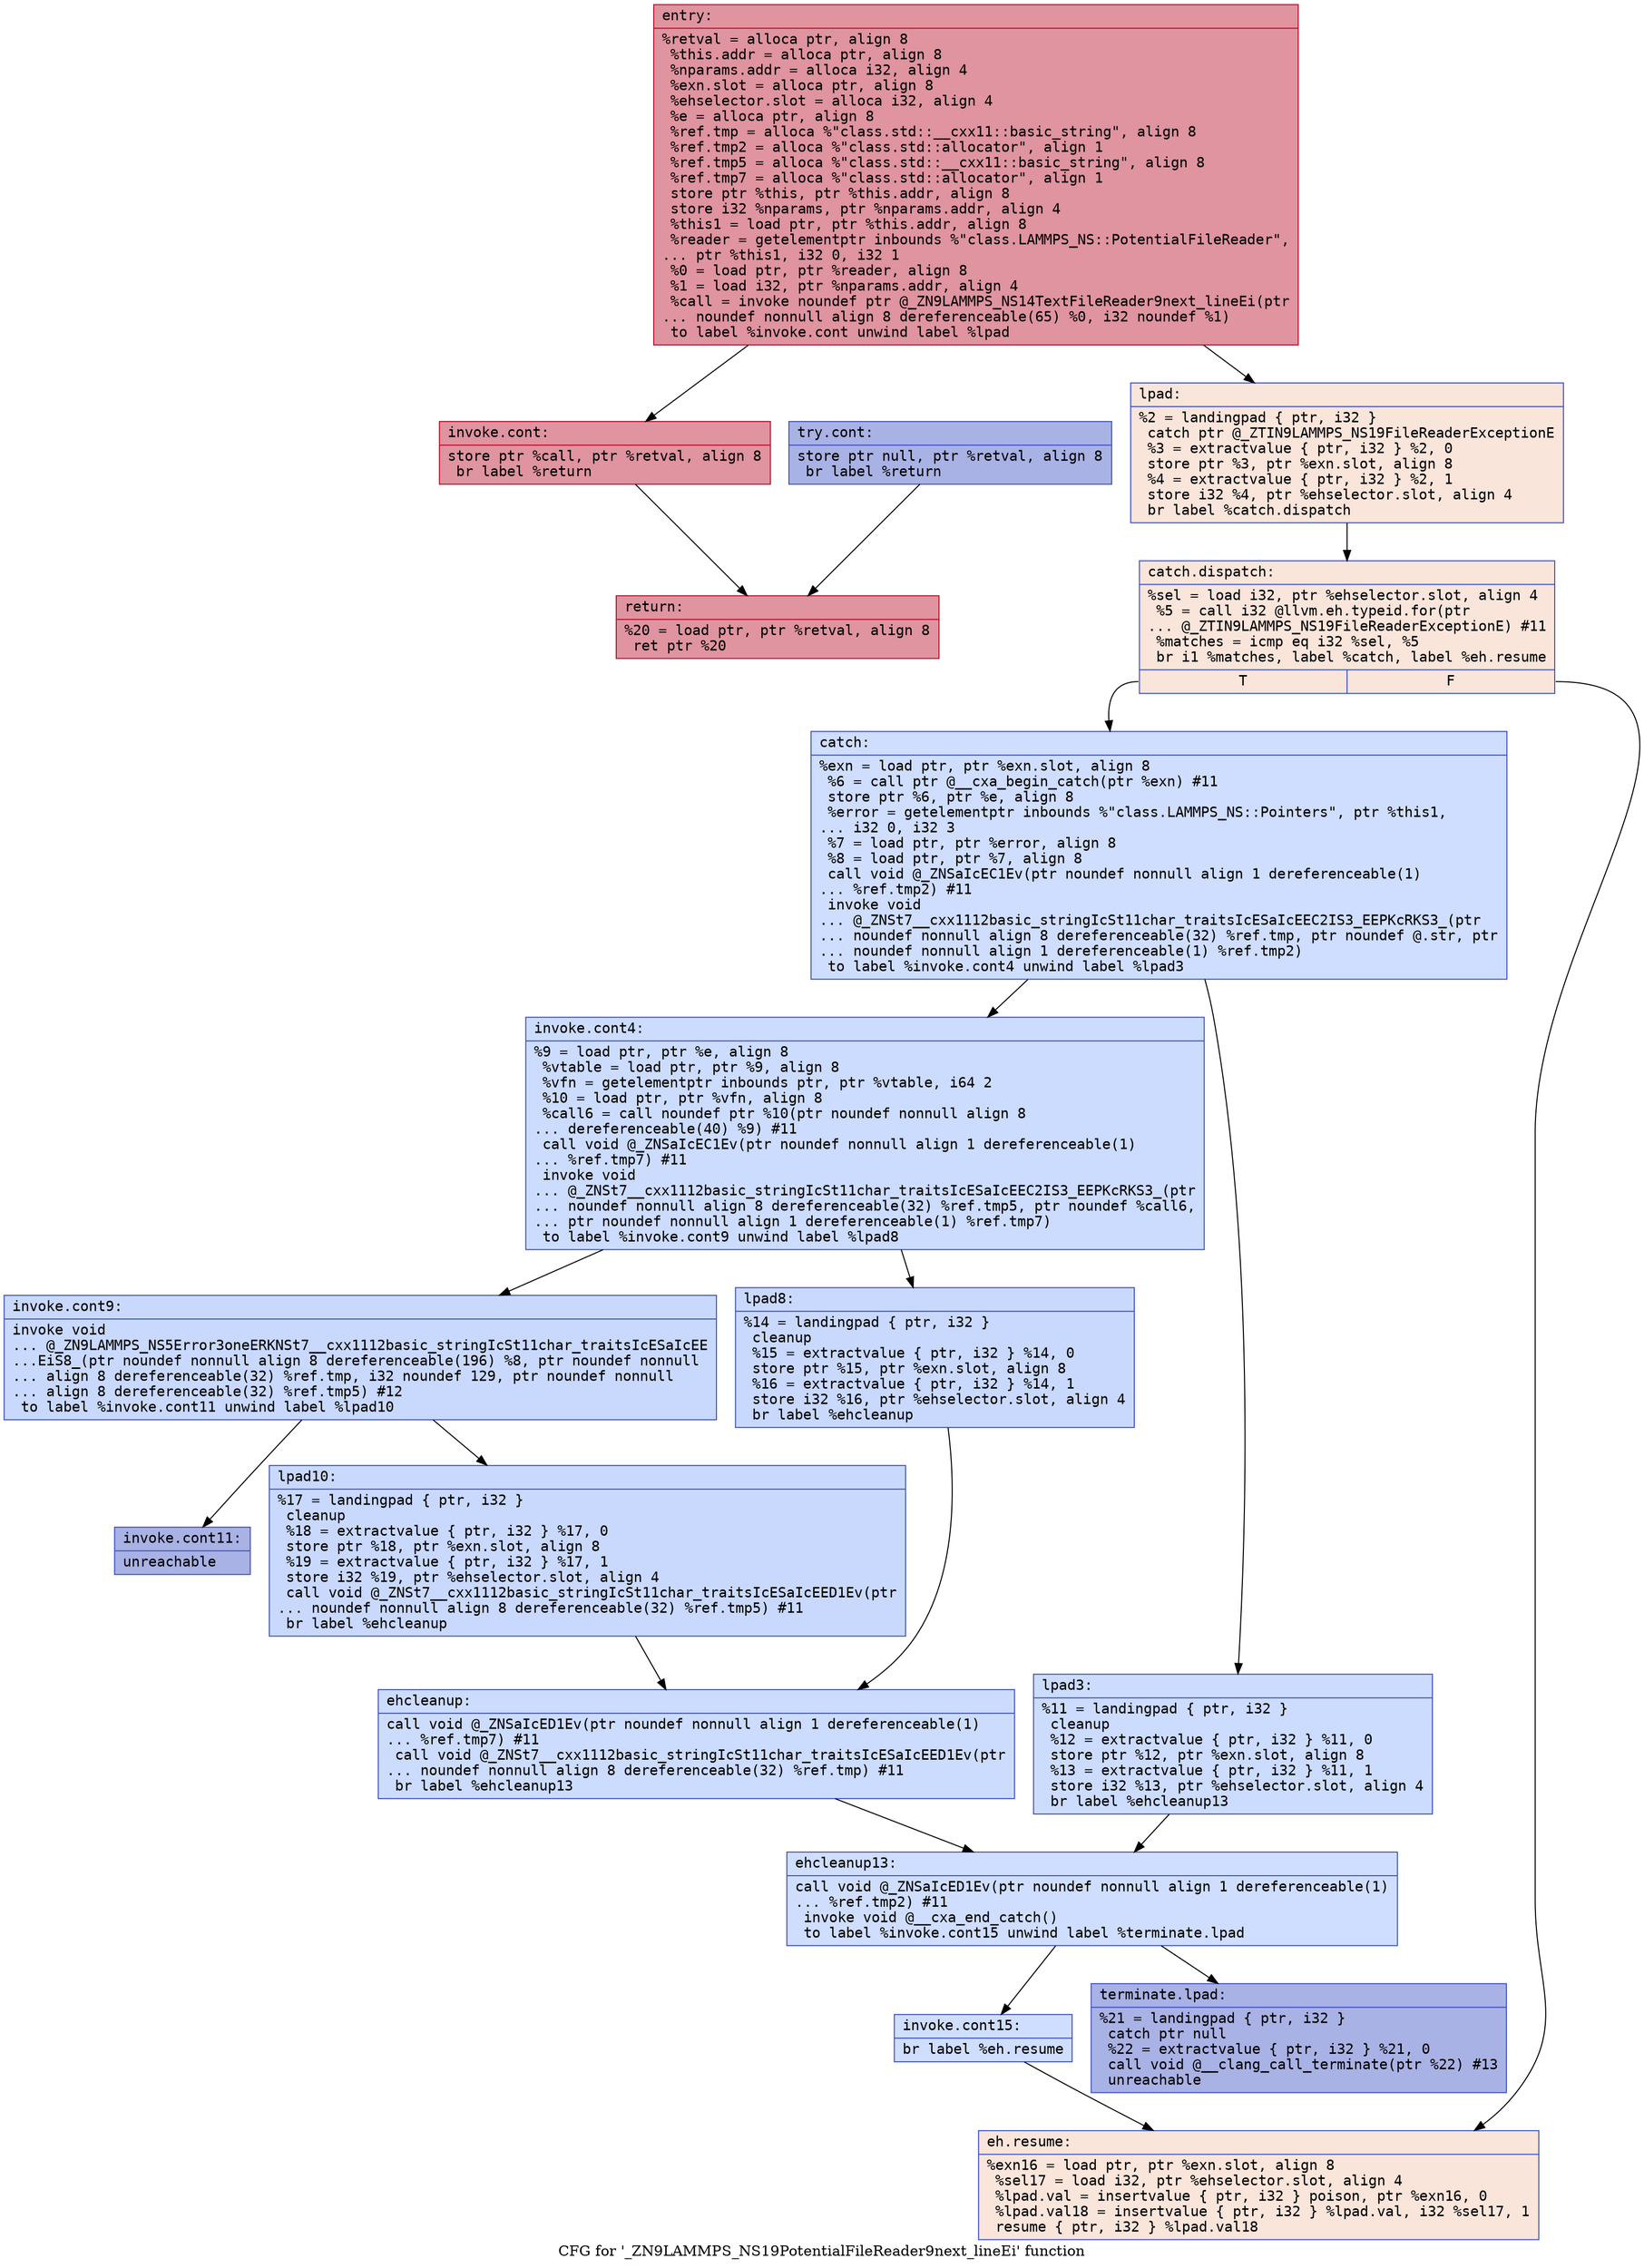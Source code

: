 digraph "CFG for '_ZN9LAMMPS_NS19PotentialFileReader9next_lineEi' function" {
	label="CFG for '_ZN9LAMMPS_NS19PotentialFileReader9next_lineEi' function";

	Node0x55acb5d5b190 [shape=record,color="#b70d28ff", style=filled, fillcolor="#b70d2870" fontname="Courier",label="{entry:\l|  %retval = alloca ptr, align 8\l  %this.addr = alloca ptr, align 8\l  %nparams.addr = alloca i32, align 4\l  %exn.slot = alloca ptr, align 8\l  %ehselector.slot = alloca i32, align 4\l  %e = alloca ptr, align 8\l  %ref.tmp = alloca %\"class.std::__cxx11::basic_string\", align 8\l  %ref.tmp2 = alloca %\"class.std::allocator\", align 1\l  %ref.tmp5 = alloca %\"class.std::__cxx11::basic_string\", align 8\l  %ref.tmp7 = alloca %\"class.std::allocator\", align 1\l  store ptr %this, ptr %this.addr, align 8\l  store i32 %nparams, ptr %nparams.addr, align 4\l  %this1 = load ptr, ptr %this.addr, align 8\l  %reader = getelementptr inbounds %\"class.LAMMPS_NS::PotentialFileReader\",\l... ptr %this1, i32 0, i32 1\l  %0 = load ptr, ptr %reader, align 8\l  %1 = load i32, ptr %nparams.addr, align 4\l  %call = invoke noundef ptr @_ZN9LAMMPS_NS14TextFileReader9next_lineEi(ptr\l... noundef nonnull align 8 dereferenceable(65) %0, i32 noundef %1)\l          to label %invoke.cont unwind label %lpad\l}"];
	Node0x55acb5d5b190 -> Node0x55acb5d5bd20[tooltip="entry -> invoke.cont\nProbability 100.00%" ];
	Node0x55acb5d5b190 -> Node0x55acb5d5bda0[tooltip="entry -> lpad\nProbability 0.00%" ];
	Node0x55acb5d5bd20 [shape=record,color="#b70d28ff", style=filled, fillcolor="#b70d2870" fontname="Courier",label="{invoke.cont:\l|  store ptr %call, ptr %retval, align 8\l  br label %return\l}"];
	Node0x55acb5d5bd20 -> Node0x55acb5d5bfc0[tooltip="invoke.cont -> return\nProbability 100.00%" ];
	Node0x55acb5d5bda0 [shape=record,color="#3d50c3ff", style=filled, fillcolor="#f4c5ad70" fontname="Courier",label="{lpad:\l|  %2 = landingpad \{ ptr, i32 \}\l          catch ptr @_ZTIN9LAMMPS_NS19FileReaderExceptionE\l  %3 = extractvalue \{ ptr, i32 \} %2, 0\l  store ptr %3, ptr %exn.slot, align 8\l  %4 = extractvalue \{ ptr, i32 \} %2, 1\l  store i32 %4, ptr %ehselector.slot, align 4\l  br label %catch.dispatch\l}"];
	Node0x55acb5d5bda0 -> Node0x55acb5d5c3b0[tooltip="lpad -> catch.dispatch\nProbability 100.00%" ];
	Node0x55acb5d5c3b0 [shape=record,color="#3d50c3ff", style=filled, fillcolor="#f4c5ad70" fontname="Courier",label="{catch.dispatch:\l|  %sel = load i32, ptr %ehselector.slot, align 4\l  %5 = call i32 @llvm.eh.typeid.for(ptr\l... @_ZTIN9LAMMPS_NS19FileReaderExceptionE) #11\l  %matches = icmp eq i32 %sel, %5\l  br i1 %matches, label %catch, label %eh.resume\l|{<s0>T|<s1>F}}"];
	Node0x55acb5d5c3b0:s0 -> Node0x55acb5d5c710[tooltip="catch.dispatch -> catch\nProbability 0.00%" ];
	Node0x55acb5d5c3b0:s1 -> Node0x55acb5d5c780[tooltip="catch.dispatch -> eh.resume\nProbability 100.00%" ];
	Node0x55acb5d5c710 [shape=record,color="#3d50c3ff", style=filled, fillcolor="#93b5fe70" fontname="Courier",label="{catch:\l|  %exn = load ptr, ptr %exn.slot, align 8\l  %6 = call ptr @__cxa_begin_catch(ptr %exn) #11\l  store ptr %6, ptr %e, align 8\l  %error = getelementptr inbounds %\"class.LAMMPS_NS::Pointers\", ptr %this1,\l... i32 0, i32 3\l  %7 = load ptr, ptr %error, align 8\l  %8 = load ptr, ptr %7, align 8\l  call void @_ZNSaIcEC1Ev(ptr noundef nonnull align 1 dereferenceable(1)\l... %ref.tmp2) #11\l  invoke void\l... @_ZNSt7__cxx1112basic_stringIcSt11char_traitsIcESaIcEEC2IS3_EEPKcRKS3_(ptr\l... noundef nonnull align 8 dereferenceable(32) %ref.tmp, ptr noundef @.str, ptr\l... noundef nonnull align 1 dereferenceable(1) %ref.tmp2)\l          to label %invoke.cont4 unwind label %lpad3\l}"];
	Node0x55acb5d5c710 -> Node0x55acb5d5d040[tooltip="catch -> invoke.cont4\nProbability 50.00%" ];
	Node0x55acb5d5c710 -> Node0x55acb5d5d090[tooltip="catch -> lpad3\nProbability 50.00%" ];
	Node0x55acb5d5d040 [shape=record,color="#3d50c3ff", style=filled, fillcolor="#8caffe70" fontname="Courier",label="{invoke.cont4:\l|  %9 = load ptr, ptr %e, align 8\l  %vtable = load ptr, ptr %9, align 8\l  %vfn = getelementptr inbounds ptr, ptr %vtable, i64 2\l  %10 = load ptr, ptr %vfn, align 8\l  %call6 = call noundef ptr %10(ptr noundef nonnull align 8\l... dereferenceable(40) %9) #11\l  call void @_ZNSaIcEC1Ev(ptr noundef nonnull align 1 dereferenceable(1)\l... %ref.tmp7) #11\l  invoke void\l... @_ZNSt7__cxx1112basic_stringIcSt11char_traitsIcESaIcEEC2IS3_EEPKcRKS3_(ptr\l... noundef nonnull align 8 dereferenceable(32) %ref.tmp5, ptr noundef %call6,\l... ptr noundef nonnull align 1 dereferenceable(1) %ref.tmp7)\l          to label %invoke.cont9 unwind label %lpad8\l}"];
	Node0x55acb5d5d040 -> Node0x55acb5d5d770[tooltip="invoke.cont4 -> invoke.cont9\nProbability 50.00%" ];
	Node0x55acb5d5d040 -> Node0x55acb5d5d7c0[tooltip="invoke.cont4 -> lpad8\nProbability 50.00%" ];
	Node0x55acb5d5d770 [shape=record,color="#3d50c3ff", style=filled, fillcolor="#85a8fc70" fontname="Courier",label="{invoke.cont9:\l|  invoke void\l... @_ZN9LAMMPS_NS5Error3oneERKNSt7__cxx1112basic_stringIcSt11char_traitsIcESaIcEE\l...EiS8_(ptr noundef nonnull align 8 dereferenceable(196) %8, ptr noundef nonnull\l... align 8 dereferenceable(32) %ref.tmp, i32 noundef 129, ptr noundef nonnull\l... align 8 dereferenceable(32) %ref.tmp5) #12\l          to label %invoke.cont11 unwind label %lpad10\l}"];
	Node0x55acb5d5d770 -> Node0x55acb5d5d720[tooltip="invoke.cont9 -> invoke.cont11\nProbability 0.00%" ];
	Node0x55acb5d5d770 -> Node0x55acb5d5dab0[tooltip="invoke.cont9 -> lpad10\nProbability 100.00%" ];
	Node0x55acb5d5d720 [shape=record,color="#3d50c3ff", style=filled, fillcolor="#3d50c370" fontname="Courier",label="{invoke.cont11:\l|  unreachable\l}"];
	Node0x55acb5d5d090 [shape=record,color="#3d50c3ff", style=filled, fillcolor="#8caffe70" fontname="Courier",label="{lpad3:\l|  %11 = landingpad \{ ptr, i32 \}\l          cleanup\l  %12 = extractvalue \{ ptr, i32 \} %11, 0\l  store ptr %12, ptr %exn.slot, align 8\l  %13 = extractvalue \{ ptr, i32 \} %11, 1\l  store i32 %13, ptr %ehselector.slot, align 4\l  br label %ehcleanup13\l}"];
	Node0x55acb5d5d090 -> Node0x55acb5d5e070[tooltip="lpad3 -> ehcleanup13\nProbability 100.00%" ];
	Node0x55acb5d5d7c0 [shape=record,color="#3d50c3ff", style=filled, fillcolor="#85a8fc70" fontname="Courier",label="{lpad8:\l|  %14 = landingpad \{ ptr, i32 \}\l          cleanup\l  %15 = extractvalue \{ ptr, i32 \} %14, 0\l  store ptr %15, ptr %exn.slot, align 8\l  %16 = extractvalue \{ ptr, i32 \} %14, 1\l  store i32 %16, ptr %ehselector.slot, align 4\l  br label %ehcleanup\l}"];
	Node0x55acb5d5d7c0 -> Node0x55acb5d5e3c0[tooltip="lpad8 -> ehcleanup\nProbability 100.00%" ];
	Node0x55acb5d5dab0 [shape=record,color="#3d50c3ff", style=filled, fillcolor="#85a8fc70" fontname="Courier",label="{lpad10:\l|  %17 = landingpad \{ ptr, i32 \}\l          cleanup\l  %18 = extractvalue \{ ptr, i32 \} %17, 0\l  store ptr %18, ptr %exn.slot, align 8\l  %19 = extractvalue \{ ptr, i32 \} %17, 1\l  store i32 %19, ptr %ehselector.slot, align 4\l  call void @_ZNSt7__cxx1112basic_stringIcSt11char_traitsIcESaIcEED1Ev(ptr\l... noundef nonnull align 8 dereferenceable(32) %ref.tmp5) #11\l  br label %ehcleanup\l}"];
	Node0x55acb5d5dab0 -> Node0x55acb5d5e3c0[tooltip="lpad10 -> ehcleanup\nProbability 100.00%" ];
	Node0x55acb5d5e3c0 [shape=record,color="#3d50c3ff", style=filled, fillcolor="#8caffe70" fontname="Courier",label="{ehcleanup:\l|  call void @_ZNSaIcED1Ev(ptr noundef nonnull align 1 dereferenceable(1)\l... %ref.tmp7) #11\l  call void @_ZNSt7__cxx1112basic_stringIcSt11char_traitsIcESaIcEED1Ev(ptr\l... noundef nonnull align 8 dereferenceable(32) %ref.tmp) #11\l  br label %ehcleanup13\l}"];
	Node0x55acb5d5e3c0 -> Node0x55acb5d5e070[tooltip="ehcleanup -> ehcleanup13\nProbability 100.00%" ];
	Node0x55acb5d5e070 [shape=record,color="#3d50c3ff", style=filled, fillcolor="#93b5fe70" fontname="Courier",label="{ehcleanup13:\l|  call void @_ZNSaIcED1Ev(ptr noundef nonnull align 1 dereferenceable(1)\l... %ref.tmp2) #11\l  invoke void @__cxa_end_catch()\l          to label %invoke.cont15 unwind label %terminate.lpad\l}"];
	Node0x55acb5d5e070 -> Node0x55acb5d5ec70[tooltip="ehcleanup13 -> invoke.cont15\nProbability 100.00%" ];
	Node0x55acb5d5e070 -> Node0x55acb5d5ecc0[tooltip="ehcleanup13 -> terminate.lpad\nProbability 0.00%" ];
	Node0x55acb5d5ec70 [shape=record,color="#3d50c3ff", style=filled, fillcolor="#93b5fe70" fontname="Courier",label="{invoke.cont15:\l|  br label %eh.resume\l}"];
	Node0x55acb5d5ec70 -> Node0x55acb5d5c780[tooltip="invoke.cont15 -> eh.resume\nProbability 100.00%" ];
	Node0x55acb5d5eef0 [shape=record,color="#3d50c3ff", style=filled, fillcolor="#3d50c370" fontname="Courier",label="{try.cont:\l|  store ptr null, ptr %retval, align 8\l  br label %return\l}"];
	Node0x55acb5d5eef0 -> Node0x55acb5d5bfc0[tooltip="try.cont -> return\nProbability 100.00%" ];
	Node0x55acb5d5bfc0 [shape=record,color="#b70d28ff", style=filled, fillcolor="#b70d2870" fontname="Courier",label="{return:\l|  %20 = load ptr, ptr %retval, align 8\l  ret ptr %20\l}"];
	Node0x55acb5d5c780 [shape=record,color="#3d50c3ff", style=filled, fillcolor="#f4c5ad70" fontname="Courier",label="{eh.resume:\l|  %exn16 = load ptr, ptr %exn.slot, align 8\l  %sel17 = load i32, ptr %ehselector.slot, align 4\l  %lpad.val = insertvalue \{ ptr, i32 \} poison, ptr %exn16, 0\l  %lpad.val18 = insertvalue \{ ptr, i32 \} %lpad.val, i32 %sel17, 1\l  resume \{ ptr, i32 \} %lpad.val18\l}"];
	Node0x55acb5d5ecc0 [shape=record,color="#3d50c3ff", style=filled, fillcolor="#3d50c370" fontname="Courier",label="{terminate.lpad:\l|  %21 = landingpad \{ ptr, i32 \}\l          catch ptr null\l  %22 = extractvalue \{ ptr, i32 \} %21, 0\l  call void @__clang_call_terminate(ptr %22) #13\l  unreachable\l}"];
}
